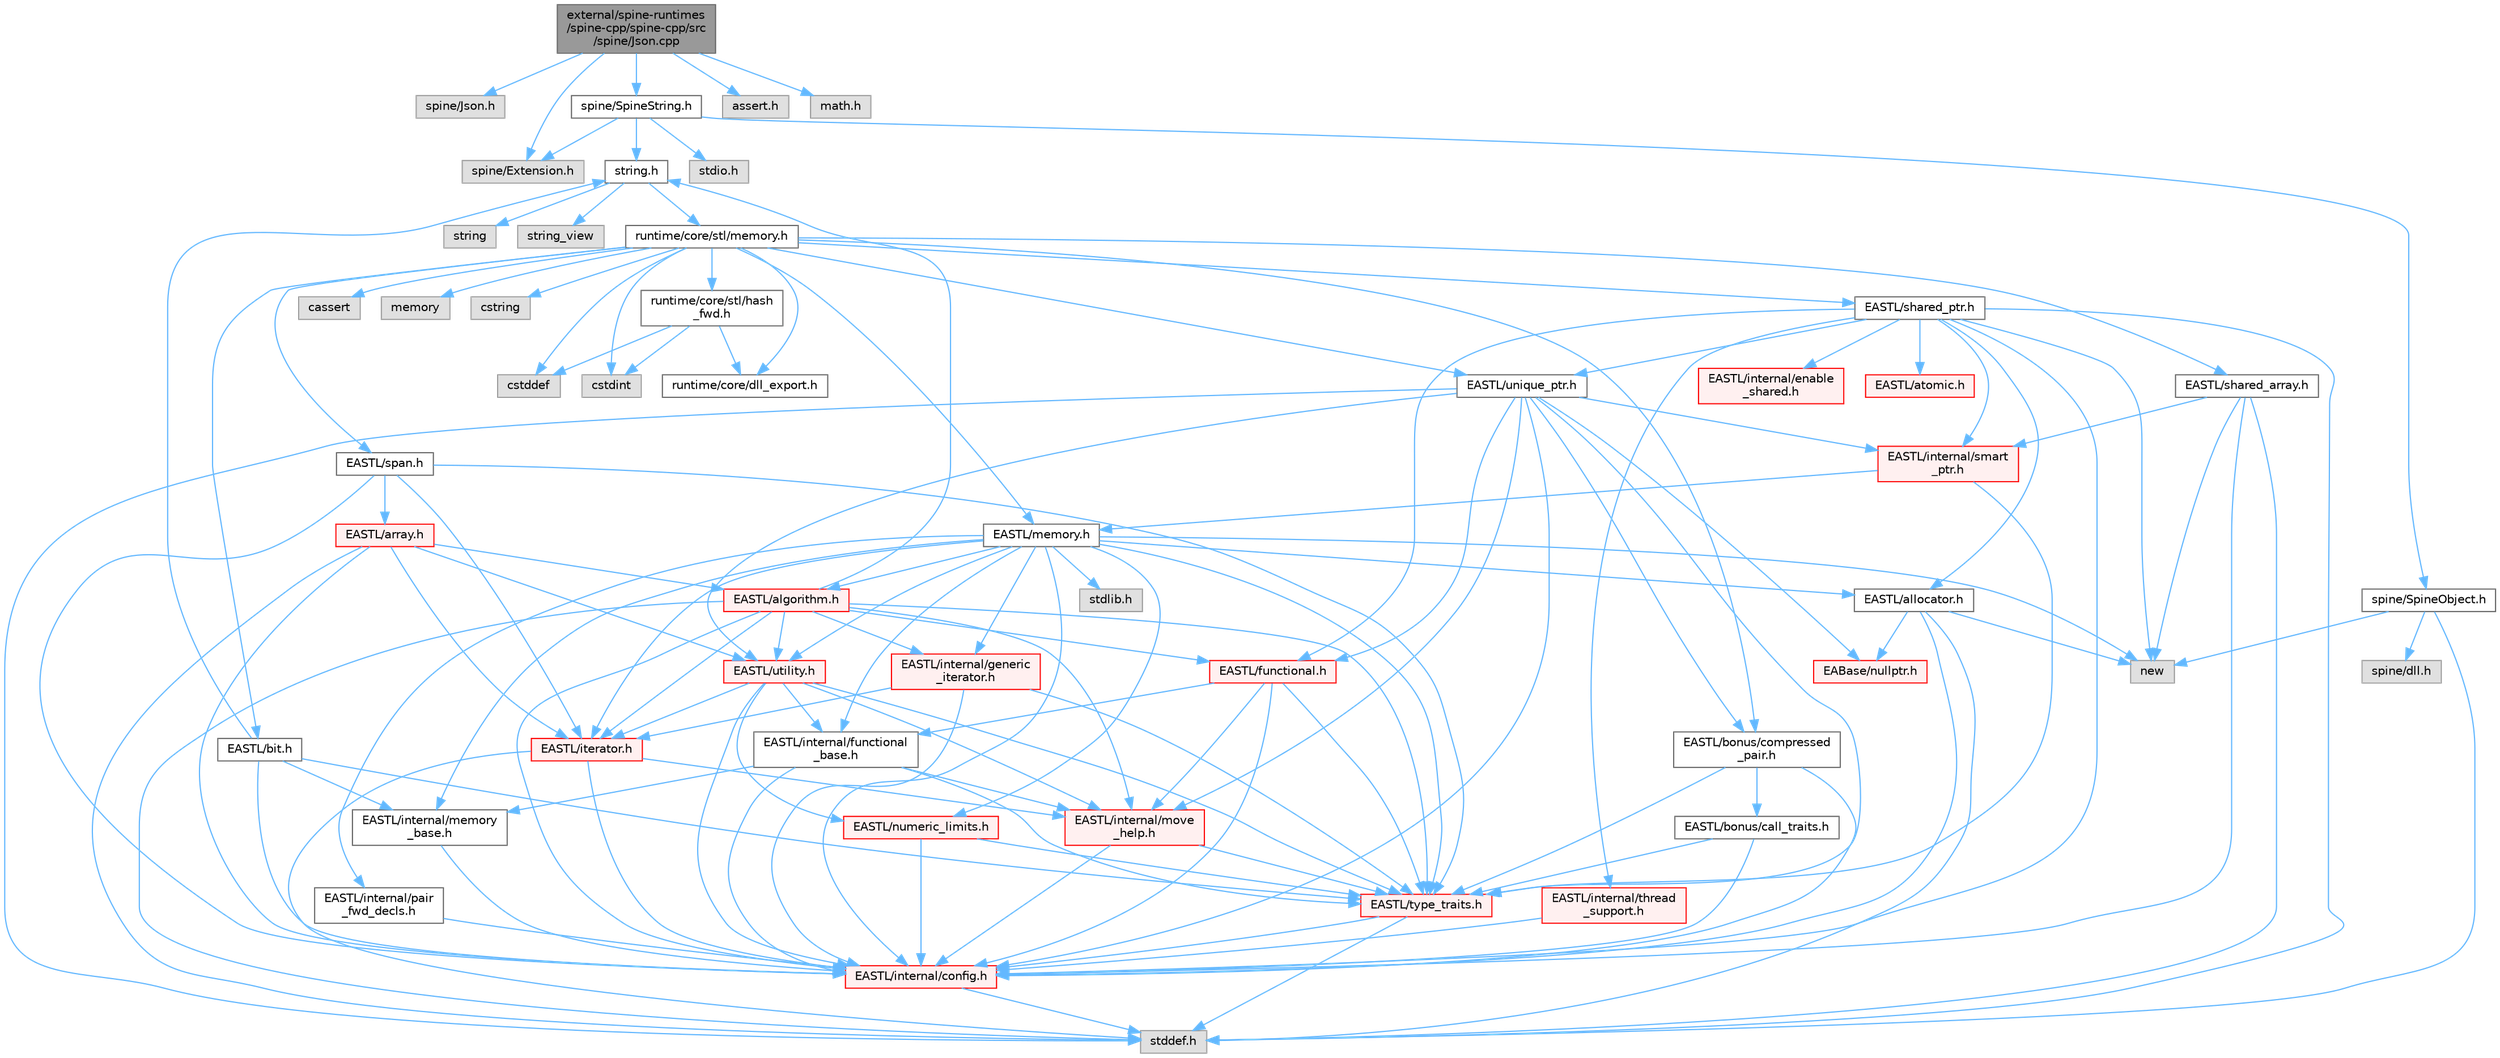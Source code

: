 digraph "external/spine-runtimes/spine-cpp/spine-cpp/src/spine/Json.cpp"
{
 // LATEX_PDF_SIZE
  bgcolor="transparent";
  edge [fontname=Helvetica,fontsize=10,labelfontname=Helvetica,labelfontsize=10];
  node [fontname=Helvetica,fontsize=10,shape=box,height=0.2,width=0.4];
  Node1 [id="Node000001",label="external/spine-runtimes\l/spine-cpp/spine-cpp/src\l/spine/Json.cpp",height=0.2,width=0.4,color="gray40", fillcolor="grey60", style="filled", fontcolor="black",tooltip=" "];
  Node1 -> Node2 [id="edge1_Node000001_Node000002",color="steelblue1",style="solid",tooltip=" "];
  Node2 [id="Node000002",label="spine/Json.h",height=0.2,width=0.4,color="grey60", fillcolor="#E0E0E0", style="filled",tooltip=" "];
  Node1 -> Node3 [id="edge2_Node000001_Node000003",color="steelblue1",style="solid",tooltip=" "];
  Node3 [id="Node000003",label="spine/Extension.h",height=0.2,width=0.4,color="grey60", fillcolor="#E0E0E0", style="filled",tooltip=" "];
  Node1 -> Node4 [id="edge3_Node000001_Node000004",color="steelblue1",style="solid",tooltip=" "];
  Node4 [id="Node000004",label="spine/SpineString.h",height=0.2,width=0.4,color="grey40", fillcolor="white", style="filled",URL="$_spine_string_8h.html",tooltip=" "];
  Node4 -> Node5 [id="edge4_Node000004_Node000005",color="steelblue1",style="solid",tooltip=" "];
  Node5 [id="Node000005",label="spine/SpineObject.h",height=0.2,width=0.4,color="grey40", fillcolor="white", style="filled",URL="$_spine_object_8h.html",tooltip=" "];
  Node5 -> Node6 [id="edge5_Node000005_Node000006",color="steelblue1",style="solid",tooltip=" "];
  Node6 [id="Node000006",label="new",height=0.2,width=0.4,color="grey60", fillcolor="#E0E0E0", style="filled",tooltip=" "];
  Node5 -> Node7 [id="edge6_Node000005_Node000007",color="steelblue1",style="solid",tooltip=" "];
  Node7 [id="Node000007",label="stddef.h",height=0.2,width=0.4,color="grey60", fillcolor="#E0E0E0", style="filled",tooltip=" "];
  Node5 -> Node8 [id="edge7_Node000005_Node000008",color="steelblue1",style="solid",tooltip=" "];
  Node8 [id="Node000008",label="spine/dll.h",height=0.2,width=0.4,color="grey60", fillcolor="#E0E0E0", style="filled",tooltip=" "];
  Node4 -> Node3 [id="edge8_Node000004_Node000003",color="steelblue1",style="solid",tooltip=" "];
  Node4 -> Node9 [id="edge9_Node000004_Node000009",color="steelblue1",style="solid",tooltip=" "];
  Node9 [id="Node000009",label="string.h",height=0.2,width=0.4,color="grey40", fillcolor="white", style="filled",URL="$string_8h.html",tooltip=" "];
  Node9 -> Node10 [id="edge10_Node000009_Node000010",color="steelblue1",style="solid",tooltip=" "];
  Node10 [id="Node000010",label="string",height=0.2,width=0.4,color="grey60", fillcolor="#E0E0E0", style="filled",tooltip=" "];
  Node9 -> Node11 [id="edge11_Node000009_Node000011",color="steelblue1",style="solid",tooltip=" "];
  Node11 [id="Node000011",label="string_view",height=0.2,width=0.4,color="grey60", fillcolor="#E0E0E0", style="filled",tooltip=" "];
  Node9 -> Node12 [id="edge12_Node000009_Node000012",color="steelblue1",style="solid",tooltip=" "];
  Node12 [id="Node000012",label="runtime/core/stl/memory.h",height=0.2,width=0.4,color="grey40", fillcolor="white", style="filled",URL="$runtime_2core_2stl_2memory_8h.html",tooltip=" "];
  Node12 -> Node13 [id="edge13_Node000012_Node000013",color="steelblue1",style="solid",tooltip=" "];
  Node13 [id="Node000013",label="cstddef",height=0.2,width=0.4,color="grey60", fillcolor="#E0E0E0", style="filled",tooltip=" "];
  Node12 -> Node14 [id="edge14_Node000012_Node000014",color="steelblue1",style="solid",tooltip=" "];
  Node14 [id="Node000014",label="cstdint",height=0.2,width=0.4,color="grey60", fillcolor="#E0E0E0", style="filled",tooltip=" "];
  Node12 -> Node15 [id="edge15_Node000012_Node000015",color="steelblue1",style="solid",tooltip=" "];
  Node15 [id="Node000015",label="cassert",height=0.2,width=0.4,color="grey60", fillcolor="#E0E0E0", style="filled",tooltip=" "];
  Node12 -> Node16 [id="edge16_Node000012_Node000016",color="steelblue1",style="solid",tooltip=" "];
  Node16 [id="Node000016",label="memory",height=0.2,width=0.4,color="grey60", fillcolor="#E0E0E0", style="filled",tooltip=" "];
  Node12 -> Node17 [id="edge17_Node000012_Node000017",color="steelblue1",style="solid",tooltip=" "];
  Node17 [id="Node000017",label="cstring",height=0.2,width=0.4,color="grey60", fillcolor="#E0E0E0", style="filled",tooltip=" "];
  Node12 -> Node18 [id="edge18_Node000012_Node000018",color="steelblue1",style="solid",tooltip=" "];
  Node18 [id="Node000018",label="EASTL/bit.h",height=0.2,width=0.4,color="grey40", fillcolor="white", style="filled",URL="$bit_8h.html",tooltip=" "];
  Node18 -> Node19 [id="edge19_Node000018_Node000019",color="steelblue1",style="solid",tooltip=" "];
  Node19 [id="Node000019",label="EASTL/internal/config.h",height=0.2,width=0.4,color="red", fillcolor="#FFF0F0", style="filled",URL="$runtime_2_e_a_s_t_l_2include_2_e_a_s_t_l_2internal_2config_8h.html",tooltip=" "];
  Node19 -> Node7 [id="edge20_Node000019_Node000007",color="steelblue1",style="solid",tooltip=" "];
  Node18 -> Node27 [id="edge21_Node000018_Node000027",color="steelblue1",style="solid",tooltip=" "];
  Node27 [id="Node000027",label="EASTL/internal/memory\l_base.h",height=0.2,width=0.4,color="grey40", fillcolor="white", style="filled",URL="$memory__base_8h.html",tooltip=" "];
  Node27 -> Node19 [id="edge22_Node000027_Node000019",color="steelblue1",style="solid",tooltip=" "];
  Node18 -> Node28 [id="edge23_Node000018_Node000028",color="steelblue1",style="solid",tooltip=" "];
  Node28 [id="Node000028",label="EASTL/type_traits.h",height=0.2,width=0.4,color="red", fillcolor="#FFF0F0", style="filled",URL="$_e_a_s_t_l_2include_2_e_a_s_t_l_2type__traits_8h.html",tooltip=" "];
  Node28 -> Node19 [id="edge24_Node000028_Node000019",color="steelblue1",style="solid",tooltip=" "];
  Node28 -> Node7 [id="edge25_Node000028_Node000007",color="steelblue1",style="solid",tooltip=" "];
  Node18 -> Node9 [id="edge26_Node000018_Node000009",color="steelblue1",style="solid",tooltip=" "];
  Node12 -> Node38 [id="edge27_Node000012_Node000038",color="steelblue1",style="solid",tooltip=" "];
  Node38 [id="Node000038",label="EASTL/memory.h",height=0.2,width=0.4,color="grey40", fillcolor="white", style="filled",URL="$runtime_2_e_a_s_t_l_2include_2_e_a_s_t_l_2memory_8h.html",tooltip=" "];
  Node38 -> Node19 [id="edge28_Node000038_Node000019",color="steelblue1",style="solid",tooltip=" "];
  Node38 -> Node27 [id="edge29_Node000038_Node000027",color="steelblue1",style="solid",tooltip=" "];
  Node38 -> Node39 [id="edge30_Node000038_Node000039",color="steelblue1",style="solid",tooltip=" "];
  Node39 [id="Node000039",label="EASTL/internal/generic\l_iterator.h",height=0.2,width=0.4,color="red", fillcolor="#FFF0F0", style="filled",URL="$generic__iterator_8h.html",tooltip=" "];
  Node39 -> Node19 [id="edge31_Node000039_Node000019",color="steelblue1",style="solid",tooltip=" "];
  Node39 -> Node40 [id="edge32_Node000039_Node000040",color="steelblue1",style="solid",tooltip=" "];
  Node40 [id="Node000040",label="EASTL/iterator.h",height=0.2,width=0.4,color="red", fillcolor="#FFF0F0", style="filled",URL="$_e_a_s_t_l_2include_2_e_a_s_t_l_2iterator_8h.html",tooltip=" "];
  Node40 -> Node19 [id="edge33_Node000040_Node000019",color="steelblue1",style="solid",tooltip=" "];
  Node40 -> Node41 [id="edge34_Node000040_Node000041",color="steelblue1",style="solid",tooltip=" "];
  Node41 [id="Node000041",label="EASTL/internal/move\l_help.h",height=0.2,width=0.4,color="red", fillcolor="#FFF0F0", style="filled",URL="$move__help_8h.html",tooltip=" "];
  Node41 -> Node19 [id="edge35_Node000041_Node000019",color="steelblue1",style="solid",tooltip=" "];
  Node41 -> Node28 [id="edge36_Node000041_Node000028",color="steelblue1",style="solid",tooltip=" "];
  Node40 -> Node7 [id="edge37_Node000040_Node000007",color="steelblue1",style="solid",tooltip=" "];
  Node39 -> Node28 [id="edge38_Node000039_Node000028",color="steelblue1",style="solid",tooltip=" "];
  Node38 -> Node43 [id="edge39_Node000038_Node000043",color="steelblue1",style="solid",tooltip=" "];
  Node43 [id="Node000043",label="EASTL/internal/pair\l_fwd_decls.h",height=0.2,width=0.4,color="grey40", fillcolor="white", style="filled",URL="$pair__fwd__decls_8h.html",tooltip=" "];
  Node43 -> Node19 [id="edge40_Node000043_Node000019",color="steelblue1",style="solid",tooltip=" "];
  Node38 -> Node44 [id="edge41_Node000038_Node000044",color="steelblue1",style="solid",tooltip=" "];
  Node44 [id="Node000044",label="EASTL/internal/functional\l_base.h",height=0.2,width=0.4,color="grey40", fillcolor="white", style="filled",URL="$functional__base_8h.html",tooltip=" "];
  Node44 -> Node19 [id="edge42_Node000044_Node000019",color="steelblue1",style="solid",tooltip=" "];
  Node44 -> Node27 [id="edge43_Node000044_Node000027",color="steelblue1",style="solid",tooltip=" "];
  Node44 -> Node41 [id="edge44_Node000044_Node000041",color="steelblue1",style="solid",tooltip=" "];
  Node44 -> Node28 [id="edge45_Node000044_Node000028",color="steelblue1",style="solid",tooltip=" "];
  Node38 -> Node45 [id="edge46_Node000038_Node000045",color="steelblue1",style="solid",tooltip=" "];
  Node45 [id="Node000045",label="EASTL/algorithm.h",height=0.2,width=0.4,color="red", fillcolor="#FFF0F0", style="filled",URL="$_e_a_s_t_l_2include_2_e_a_s_t_l_2algorithm_8h.html",tooltip=" "];
  Node45 -> Node19 [id="edge47_Node000045_Node000019",color="steelblue1",style="solid",tooltip=" "];
  Node45 -> Node28 [id="edge48_Node000045_Node000028",color="steelblue1",style="solid",tooltip=" "];
  Node45 -> Node41 [id="edge49_Node000045_Node000041",color="steelblue1",style="solid",tooltip=" "];
  Node45 -> Node40 [id="edge50_Node000045_Node000040",color="steelblue1",style="solid",tooltip=" "];
  Node45 -> Node48 [id="edge51_Node000045_Node000048",color="steelblue1",style="solid",tooltip=" "];
  Node48 [id="Node000048",label="EASTL/functional.h",height=0.2,width=0.4,color="red", fillcolor="#FFF0F0", style="filled",URL="$_e_a_s_t_l_2include_2_e_a_s_t_l_2functional_8h.html",tooltip=" "];
  Node48 -> Node19 [id="edge52_Node000048_Node000019",color="steelblue1",style="solid",tooltip=" "];
  Node48 -> Node41 [id="edge53_Node000048_Node000041",color="steelblue1",style="solid",tooltip=" "];
  Node48 -> Node28 [id="edge54_Node000048_Node000028",color="steelblue1",style="solid",tooltip=" "];
  Node48 -> Node44 [id="edge55_Node000048_Node000044",color="steelblue1",style="solid",tooltip=" "];
  Node45 -> Node54 [id="edge56_Node000045_Node000054",color="steelblue1",style="solid",tooltip=" "];
  Node54 [id="Node000054",label="EASTL/utility.h",height=0.2,width=0.4,color="red", fillcolor="#FFF0F0", style="filled",URL="$runtime_2_e_a_s_t_l_2include_2_e_a_s_t_l_2utility_8h.html",tooltip=" "];
  Node54 -> Node19 [id="edge57_Node000054_Node000019",color="steelblue1",style="solid",tooltip=" "];
  Node54 -> Node28 [id="edge58_Node000054_Node000028",color="steelblue1",style="solid",tooltip=" "];
  Node54 -> Node40 [id="edge59_Node000054_Node000040",color="steelblue1",style="solid",tooltip=" "];
  Node54 -> Node55 [id="edge60_Node000054_Node000055",color="steelblue1",style="solid",tooltip=" "];
  Node55 [id="Node000055",label="EASTL/numeric_limits.h",height=0.2,width=0.4,color="red", fillcolor="#FFF0F0", style="filled",URL="$numeric__limits_8h.html",tooltip=" "];
  Node55 -> Node19 [id="edge61_Node000055_Node000019",color="steelblue1",style="solid",tooltip=" "];
  Node55 -> Node28 [id="edge62_Node000055_Node000028",color="steelblue1",style="solid",tooltip=" "];
  Node54 -> Node44 [id="edge63_Node000054_Node000044",color="steelblue1",style="solid",tooltip=" "];
  Node54 -> Node41 [id="edge64_Node000054_Node000041",color="steelblue1",style="solid",tooltip=" "];
  Node45 -> Node39 [id="edge65_Node000045_Node000039",color="steelblue1",style="solid",tooltip=" "];
  Node45 -> Node7 [id="edge66_Node000045_Node000007",color="steelblue1",style="solid",tooltip=" "];
  Node45 -> Node9 [id="edge67_Node000045_Node000009",color="steelblue1",style="solid",tooltip=" "];
  Node38 -> Node28 [id="edge68_Node000038_Node000028",color="steelblue1",style="solid",tooltip=" "];
  Node38 -> Node52 [id="edge69_Node000038_Node000052",color="steelblue1",style="solid",tooltip=" "];
  Node52 [id="Node000052",label="EASTL/allocator.h",height=0.2,width=0.4,color="grey40", fillcolor="white", style="filled",URL="$runtime_2_e_a_s_t_l_2include_2_e_a_s_t_l_2allocator_8h.html",tooltip=" "];
  Node52 -> Node19 [id="edge70_Node000052_Node000019",color="steelblue1",style="solid",tooltip=" "];
  Node52 -> Node30 [id="edge71_Node000052_Node000030",color="steelblue1",style="solid",tooltip=" "];
  Node30 [id="Node000030",label="EABase/nullptr.h",height=0.2,width=0.4,color="red", fillcolor="#FFF0F0", style="filled",URL="$nullptr_8h.html",tooltip=" "];
  Node52 -> Node7 [id="edge72_Node000052_Node000007",color="steelblue1",style="solid",tooltip=" "];
  Node52 -> Node6 [id="edge73_Node000052_Node000006",color="steelblue1",style="solid",tooltip=" "];
  Node38 -> Node40 [id="edge74_Node000038_Node000040",color="steelblue1",style="solid",tooltip=" "];
  Node38 -> Node54 [id="edge75_Node000038_Node000054",color="steelblue1",style="solid",tooltip=" "];
  Node38 -> Node55 [id="edge76_Node000038_Node000055",color="steelblue1",style="solid",tooltip=" "];
  Node38 -> Node64 [id="edge77_Node000038_Node000064",color="steelblue1",style="solid",tooltip=" "];
  Node64 [id="Node000064",label="stdlib.h",height=0.2,width=0.4,color="grey60", fillcolor="#E0E0E0", style="filled",tooltip=" "];
  Node38 -> Node6 [id="edge78_Node000038_Node000006",color="steelblue1",style="solid",tooltip=" "];
  Node12 -> Node65 [id="edge79_Node000012_Node000065",color="steelblue1",style="solid",tooltip=" "];
  Node65 [id="Node000065",label="EASTL/shared_array.h",height=0.2,width=0.4,color="grey40", fillcolor="white", style="filled",URL="$shared__array_8h.html",tooltip=" "];
  Node65 -> Node19 [id="edge80_Node000065_Node000019",color="steelblue1",style="solid",tooltip=" "];
  Node65 -> Node66 [id="edge81_Node000065_Node000066",color="steelblue1",style="solid",tooltip=" "];
  Node66 [id="Node000066",label="EASTL/internal/smart\l_ptr.h",height=0.2,width=0.4,color="red", fillcolor="#FFF0F0", style="filled",URL="$smart__ptr_8h.html",tooltip=" "];
  Node66 -> Node38 [id="edge82_Node000066_Node000038",color="steelblue1",style="solid",tooltip=" "];
  Node66 -> Node28 [id="edge83_Node000066_Node000028",color="steelblue1",style="solid",tooltip=" "];
  Node65 -> Node6 [id="edge84_Node000065_Node000006",color="steelblue1",style="solid",tooltip=" "];
  Node65 -> Node7 [id="edge85_Node000065_Node000007",color="steelblue1",style="solid",tooltip=" "];
  Node12 -> Node68 [id="edge86_Node000012_Node000068",color="steelblue1",style="solid",tooltip=" "];
  Node68 [id="Node000068",label="EASTL/unique_ptr.h",height=0.2,width=0.4,color="grey40", fillcolor="white", style="filled",URL="$unique__ptr_8h.html",tooltip=" "];
  Node68 -> Node30 [id="edge87_Node000068_Node000030",color="steelblue1",style="solid",tooltip=" "];
  Node68 -> Node69 [id="edge88_Node000068_Node000069",color="steelblue1",style="solid",tooltip=" "];
  Node69 [id="Node000069",label="EASTL/bonus/compressed\l_pair.h",height=0.2,width=0.4,color="grey40", fillcolor="white", style="filled",URL="$compressed__pair_8h.html",tooltip=" "];
  Node69 -> Node19 [id="edge89_Node000069_Node000019",color="steelblue1",style="solid",tooltip=" "];
  Node69 -> Node28 [id="edge90_Node000069_Node000028",color="steelblue1",style="solid",tooltip=" "];
  Node69 -> Node70 [id="edge91_Node000069_Node000070",color="steelblue1",style="solid",tooltip=" "];
  Node70 [id="Node000070",label="EASTL/bonus/call_traits.h",height=0.2,width=0.4,color="grey40", fillcolor="white", style="filled",URL="$call__traits_8h.html",tooltip=" "];
  Node70 -> Node19 [id="edge92_Node000070_Node000019",color="steelblue1",style="solid",tooltip=" "];
  Node70 -> Node28 [id="edge93_Node000070_Node000028",color="steelblue1",style="solid",tooltip=" "];
  Node68 -> Node48 [id="edge94_Node000068_Node000048",color="steelblue1",style="solid",tooltip=" "];
  Node68 -> Node19 [id="edge95_Node000068_Node000019",color="steelblue1",style="solid",tooltip=" "];
  Node68 -> Node41 [id="edge96_Node000068_Node000041",color="steelblue1",style="solid",tooltip=" "];
  Node68 -> Node66 [id="edge97_Node000068_Node000066",color="steelblue1",style="solid",tooltip=" "];
  Node68 -> Node28 [id="edge98_Node000068_Node000028",color="steelblue1",style="solid",tooltip=" "];
  Node68 -> Node54 [id="edge99_Node000068_Node000054",color="steelblue1",style="solid",tooltip=" "];
  Node68 -> Node7 [id="edge100_Node000068_Node000007",color="steelblue1",style="solid",tooltip=" "];
  Node12 -> Node71 [id="edge101_Node000012_Node000071",color="steelblue1",style="solid",tooltip=" "];
  Node71 [id="Node000071",label="EASTL/shared_ptr.h",height=0.2,width=0.4,color="grey40", fillcolor="white", style="filled",URL="$shared__ptr_8h.html",tooltip=" "];
  Node71 -> Node19 [id="edge102_Node000071_Node000019",color="steelblue1",style="solid",tooltip=" "];
  Node71 -> Node66 [id="edge103_Node000071_Node000066",color="steelblue1",style="solid",tooltip=" "];
  Node71 -> Node72 [id="edge104_Node000071_Node000072",color="steelblue1",style="solid",tooltip=" "];
  Node72 [id="Node000072",label="EASTL/internal/thread\l_support.h",height=0.2,width=0.4,color="red", fillcolor="#FFF0F0", style="filled",URL="$thread__support_8h.html",tooltip=" "];
  Node72 -> Node19 [id="edge105_Node000072_Node000019",color="steelblue1",style="solid",tooltip=" "];
  Node71 -> Node68 [id="edge106_Node000071_Node000068",color="steelblue1",style="solid",tooltip=" "];
  Node71 -> Node48 [id="edge107_Node000071_Node000048",color="steelblue1",style="solid",tooltip=" "];
  Node71 -> Node52 [id="edge108_Node000071_Node000052",color="steelblue1",style="solid",tooltip=" "];
  Node71 -> Node73 [id="edge109_Node000071_Node000073",color="steelblue1",style="solid",tooltip=" "];
  Node73 [id="Node000073",label="EASTL/atomic.h",height=0.2,width=0.4,color="red", fillcolor="#FFF0F0", style="filled",URL="$runtime_2_e_a_s_t_l_2include_2_e_a_s_t_l_2atomic_8h.html",tooltip=" "];
  Node71 -> Node6 [id="edge110_Node000071_Node000006",color="steelblue1",style="solid",tooltip=" "];
  Node71 -> Node7 [id="edge111_Node000071_Node000007",color="steelblue1",style="solid",tooltip=" "];
  Node71 -> Node150 [id="edge112_Node000071_Node000150",color="steelblue1",style="solid",tooltip=" "];
  Node150 [id="Node000150",label="EASTL/internal/enable\l_shared.h",height=0.2,width=0.4,color="red", fillcolor="#FFF0F0", style="filled",URL="$enable__shared_8h.html",tooltip=" "];
  Node12 -> Node151 [id="edge113_Node000012_Node000151",color="steelblue1",style="solid",tooltip=" "];
  Node151 [id="Node000151",label="EASTL/span.h",height=0.2,width=0.4,color="grey40", fillcolor="white", style="filled",URL="$span_8h.html",tooltip=" "];
  Node151 -> Node19 [id="edge114_Node000151_Node000019",color="steelblue1",style="solid",tooltip=" "];
  Node151 -> Node28 [id="edge115_Node000151_Node000028",color="steelblue1",style="solid",tooltip=" "];
  Node151 -> Node40 [id="edge116_Node000151_Node000040",color="steelblue1",style="solid",tooltip=" "];
  Node151 -> Node152 [id="edge117_Node000151_Node000152",color="steelblue1",style="solid",tooltip=" "];
  Node152 [id="Node000152",label="EASTL/array.h",height=0.2,width=0.4,color="red", fillcolor="#FFF0F0", style="filled",URL="$runtime_2_e_a_s_t_l_2include_2_e_a_s_t_l_2array_8h.html",tooltip=" "];
  Node152 -> Node19 [id="edge118_Node000152_Node000019",color="steelblue1",style="solid",tooltip=" "];
  Node152 -> Node40 [id="edge119_Node000152_Node000040",color="steelblue1",style="solid",tooltip=" "];
  Node152 -> Node45 [id="edge120_Node000152_Node000045",color="steelblue1",style="solid",tooltip=" "];
  Node152 -> Node54 [id="edge121_Node000152_Node000054",color="steelblue1",style="solid",tooltip=" "];
  Node152 -> Node7 [id="edge122_Node000152_Node000007",color="steelblue1",style="solid",tooltip=" "];
  Node12 -> Node69 [id="edge123_Node000012_Node000069",color="steelblue1",style="solid",tooltip=" "];
  Node12 -> Node154 [id="edge124_Node000012_Node000154",color="steelblue1",style="solid",tooltip=" "];
  Node154 [id="Node000154",label="runtime/core/dll_export.h",height=0.2,width=0.4,color="grey40", fillcolor="white", style="filled",URL="$dll__export_8h.html",tooltip=" "];
  Node12 -> Node155 [id="edge125_Node000012_Node000155",color="steelblue1",style="solid",tooltip=" "];
  Node155 [id="Node000155",label="runtime/core/stl/hash\l_fwd.h",height=0.2,width=0.4,color="grey40", fillcolor="white", style="filled",URL="$hash__fwd_8h.html",tooltip=" "];
  Node155 -> Node13 [id="edge126_Node000155_Node000013",color="steelblue1",style="solid",tooltip=" "];
  Node155 -> Node14 [id="edge127_Node000155_Node000014",color="steelblue1",style="solid",tooltip=" "];
  Node155 -> Node154 [id="edge128_Node000155_Node000154",color="steelblue1",style="solid",tooltip=" "];
  Node4 -> Node156 [id="edge129_Node000004_Node000156",color="steelblue1",style="solid",tooltip=" "];
  Node156 [id="Node000156",label="stdio.h",height=0.2,width=0.4,color="grey60", fillcolor="#E0E0E0", style="filled",tooltip=" "];
  Node1 -> Node157 [id="edge130_Node000001_Node000157",color="steelblue1",style="solid",tooltip=" "];
  Node157 [id="Node000157",label="assert.h",height=0.2,width=0.4,color="grey60", fillcolor="#E0E0E0", style="filled",tooltip=" "];
  Node1 -> Node158 [id="edge131_Node000001_Node000158",color="steelblue1",style="solid",tooltip=" "];
  Node158 [id="Node000158",label="math.h",height=0.2,width=0.4,color="grey60", fillcolor="#E0E0E0", style="filled",tooltip=" "];
}
